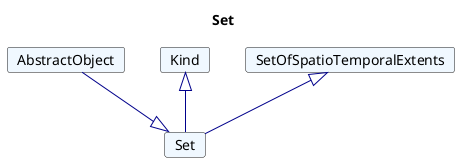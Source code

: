 @startuml
Title Set 

Card Set #F0F8FF [
Set
]
Card AbstractObject #F0F8FF [
AbstractObject
]
AbstractObject --|> Set  #00008B 
Card Kind #F0F8FF [
Kind
]
Kind <|-- Set  #00008B 
Card SetOfSpatioTemporalExtents #F0F8FF [
SetOfSpatioTemporalExtents
]
SetOfSpatioTemporalExtents <|-- Set  #00008B 
@enduml